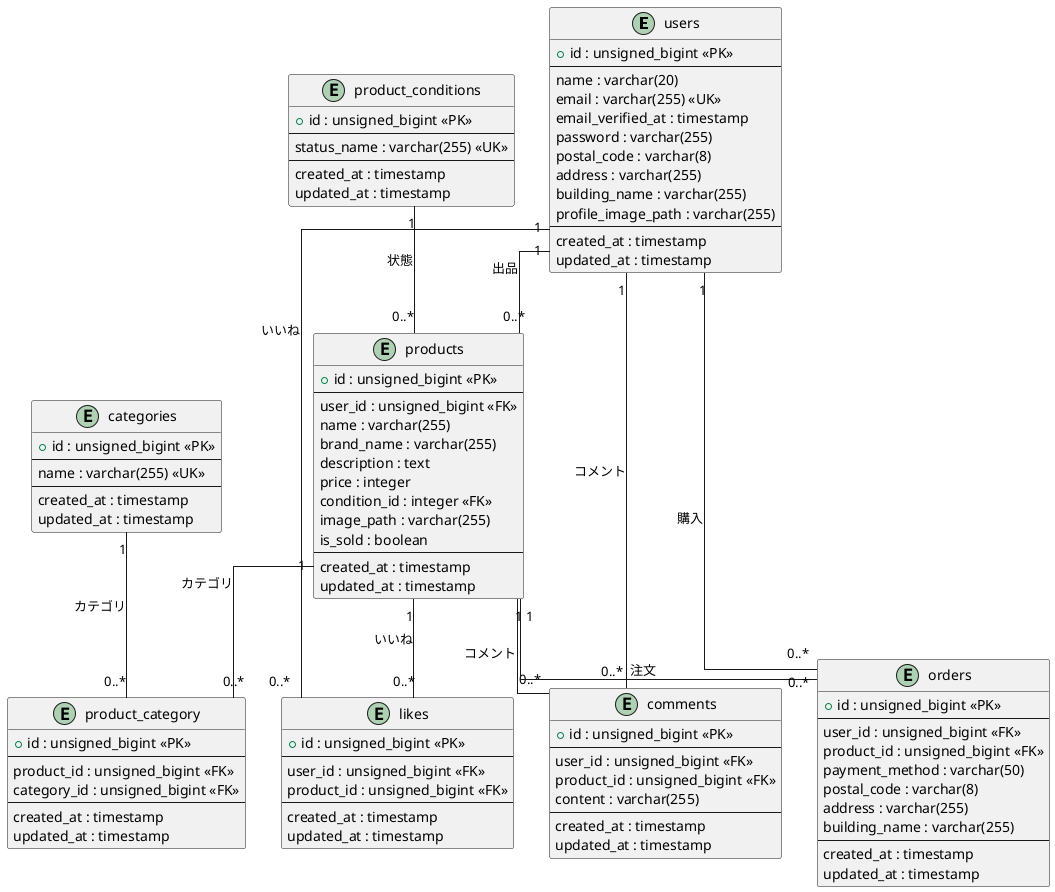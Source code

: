 @startuml
skinparam linetype ortho

entity users {
    + id : unsigned_bigint <<PK>>
    --
    name : varchar(20)
    email : varchar(255) <<UK>>
    email_verified_at : timestamp
    password : varchar(255)
    postal_code : varchar(8)
    address : varchar(255)
    building_name : varchar(255)
    profile_image_path : varchar(255)
    --
    created_at : timestamp
    updated_at : timestamp
}

entity products {
    + id : unsigned_bigint <<PK>>
    --
    user_id : unsigned_bigint <<FK>>
    name : varchar(255)
    brand_name : varchar(255)
    description : text
    price : integer
    condition_id : integer <<FK>>
    image_path : varchar(255)
    is_sold : boolean
    --
    created_at : timestamp
    updated_at : timestamp
}

entity categories {
    + id : unsigned_bigint <<PK>>
    --
    name : varchar(255) <<UK>>
    --
    created_at : timestamp
    updated_at : timestamp
}

entity product_category {
    + id : unsigned_bigint <<PK>>
    --
    product_id : unsigned_bigint <<FK>>
    category_id : unsigned_bigint <<FK>>
    --
    created_at : timestamp
    updated_at : timestamp
}

entity likes {
    + id : unsigned_bigint <<PK>>
    --
    user_id : unsigned_bigint <<FK>>
    product_id : unsigned_bigint <<FK>>
    --
    created_at : timestamp
    updated_at : timestamp
}

entity comments {
    + id : unsigned_bigint <<PK>>
    --
    user_id : unsigned_bigint <<FK>>
    product_id : unsigned_bigint <<FK>>
    content : varchar(255)
    --
    created_at : timestamp
    updated_at : timestamp
}

entity orders {
    + id : unsigned_bigint <<PK>>
    --
    user_id : unsigned_bigint <<FK>>
    product_id : unsigned_bigint <<FK>>
    payment_method : varchar(50)
    postal_code : varchar(8)
    address : varchar(255)
    building_name : varchar(255)
    --
    created_at : timestamp
    updated_at : timestamp
}

entity product_conditions {
    + id : unsigned_bigint <<PK>>
    --
    status_name : varchar(255) <<UK>>
    --
    created_at : timestamp
    updated_at : timestamp
}

users "1" -- "0..*" products : "出品"
products "1" -- "0..*" product_category : "カテゴリ"
categories "1" -- "0..*" product_category : "カテゴリ"
users "1" -- "0..*" likes : "いいね"
products "1" -- "0..*" likes : "いいね"
users "1" -- "0..*" comments : "コメント"
products "1" -- "0..*" comments : "コメント"
users "1" -- "0..*" orders : "購入"
products "1" -- "0..*" orders : "注文"
product_conditions "1" -- "0..*" products : "状態"

@enduml
